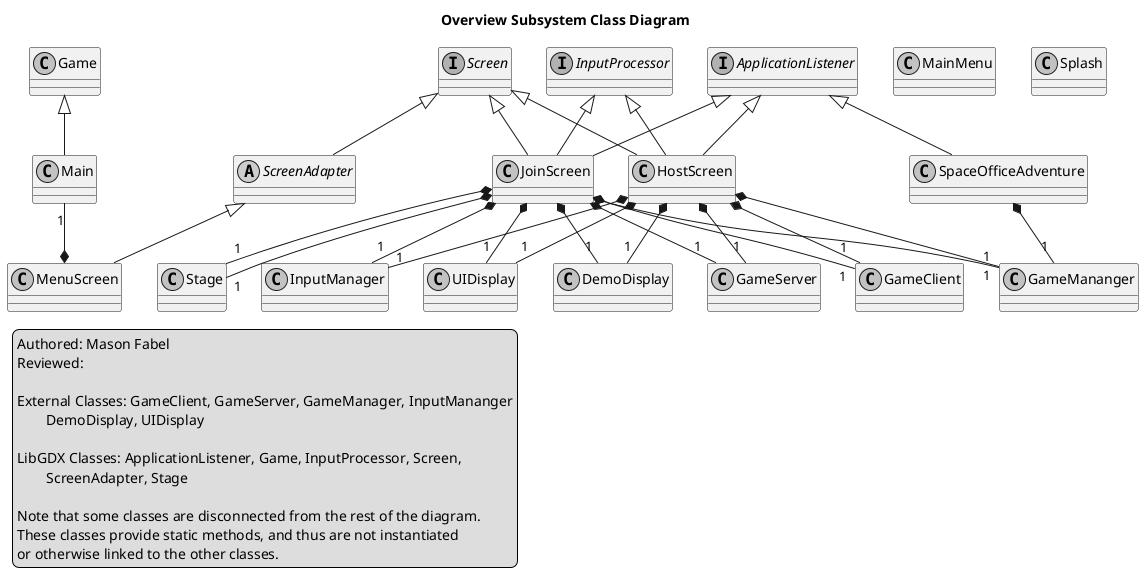 @startuml
skinparam monochrome true
skinparam shadowing false

title Overview Subsystem Class Diagram
legend left
	Authored: Mason Fabel
	Reviewed: 

	External Classes: GameClient, GameServer, GameManager, InputMananger
		DemoDisplay, UIDisplay

	LibGDX Classes: ApplicationListener, Game, InputProcessor, Screen,
		ScreenAdapter, Stage

	Note that some classes are disconnected from the rest of the diagram.
	These classes provide static methods, and thus are not instantiated
	or otherwise linked to the other classes.
endlegend

interface ApplicationListener {
}

interface InputProcessor {
}

class Game {
}

interface Screen {
}

abstract class ScreenAdapter {
}
ScreenAdapter -up-|> Screen

class SpaceOfficeAdventure {
}
SpaceOfficeAdventure -up-|> ApplicationListener
SpaceOfficeAdventure *-down- "1" GameMananger

class Main {
}
Main -up-|> Game

class HostScreen {
}
HostScreen -up-|> ApplicationListener
HostScreen -up-|> InputProcessor
HostScreen -up-|> Screen
HostScreen *-down- "1" GameMananger
HostScreen *-down- "1" GameServer
HostScreen *-down- "1" GameClient
JoinScreen *-down- "1" Stage
HostScreen *-down- "1" InputManager
HostScreen *-down- "1" UIDisplay
HostScreen *-down- "1" DemoDisplay

class JoinScreen {
}
JoinScreen -up-|> ApplicationListener
JoinScreen -up-|> InputProcessor
JoinScreen -up-|> Screen
JoinScreen *-down- "1" GameMananger
JoinScreen *-down- "1" GameServer
JoinScreen *-down- "1" GameClient
JoinScreen *-down- "1" Stage
JoinScreen *-down- "1" InputManager
JoinScreen *-down- "1" UIDisplay
JoinScreen *-down- "1" DemoDisplay

class MainMenu {
}

class MenuScreen {
}
MenuScreen -up-|> ScreenAdapter
MenuScreen *-up- "1" Main

class Splash {
}

@enduml
